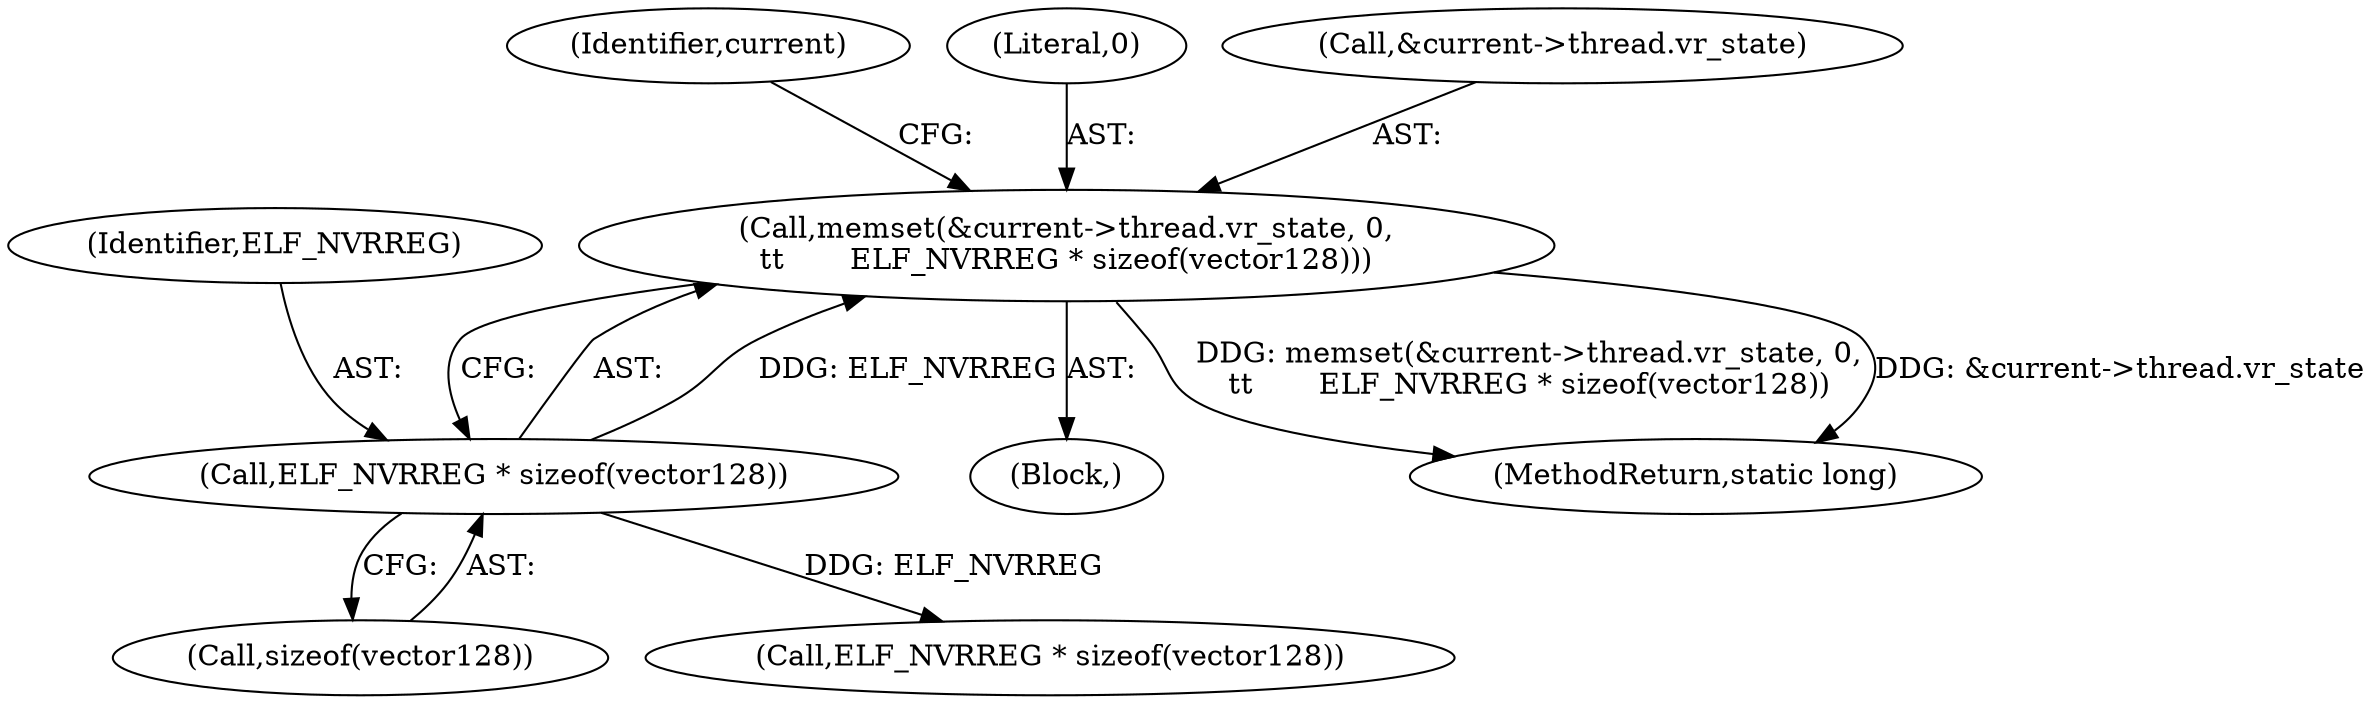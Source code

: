 digraph "0_linux_d2b9d2a5ad5ef04ff978c9923d19730cb05efd55@API" {
"1000233" [label="(Call,memset(&current->thread.vr_state, 0,\n\t\t       ELF_NVRREG * sizeof(vector128)))"];
"1000241" [label="(Call,ELF_NVRREG * sizeof(vector128))"];
"1000243" [label="(Call,sizeof(vector128))"];
"1000232" [label="(Block,)"];
"1000253" [label="(Call,ELF_NVRREG * sizeof(vector128))"];
"1000241" [label="(Call,ELF_NVRREG * sizeof(vector128))"];
"1000249" [label="(Identifier,current)"];
"1000233" [label="(Call,memset(&current->thread.vr_state, 0,\n\t\t       ELF_NVRREG * sizeof(vector128)))"];
"1000540" [label="(MethodReturn,static long)"];
"1000240" [label="(Literal,0)"];
"1000234" [label="(Call,&current->thread.vr_state)"];
"1000242" [label="(Identifier,ELF_NVRREG)"];
"1000233" -> "1000232"  [label="AST: "];
"1000233" -> "1000241"  [label="CFG: "];
"1000234" -> "1000233"  [label="AST: "];
"1000240" -> "1000233"  [label="AST: "];
"1000241" -> "1000233"  [label="AST: "];
"1000249" -> "1000233"  [label="CFG: "];
"1000233" -> "1000540"  [label="DDG: memset(&current->thread.vr_state, 0,\n\t\t       ELF_NVRREG * sizeof(vector128))"];
"1000233" -> "1000540"  [label="DDG: &current->thread.vr_state"];
"1000241" -> "1000233"  [label="DDG: ELF_NVRREG"];
"1000241" -> "1000243"  [label="CFG: "];
"1000242" -> "1000241"  [label="AST: "];
"1000243" -> "1000241"  [label="AST: "];
"1000241" -> "1000253"  [label="DDG: ELF_NVRREG"];
}
